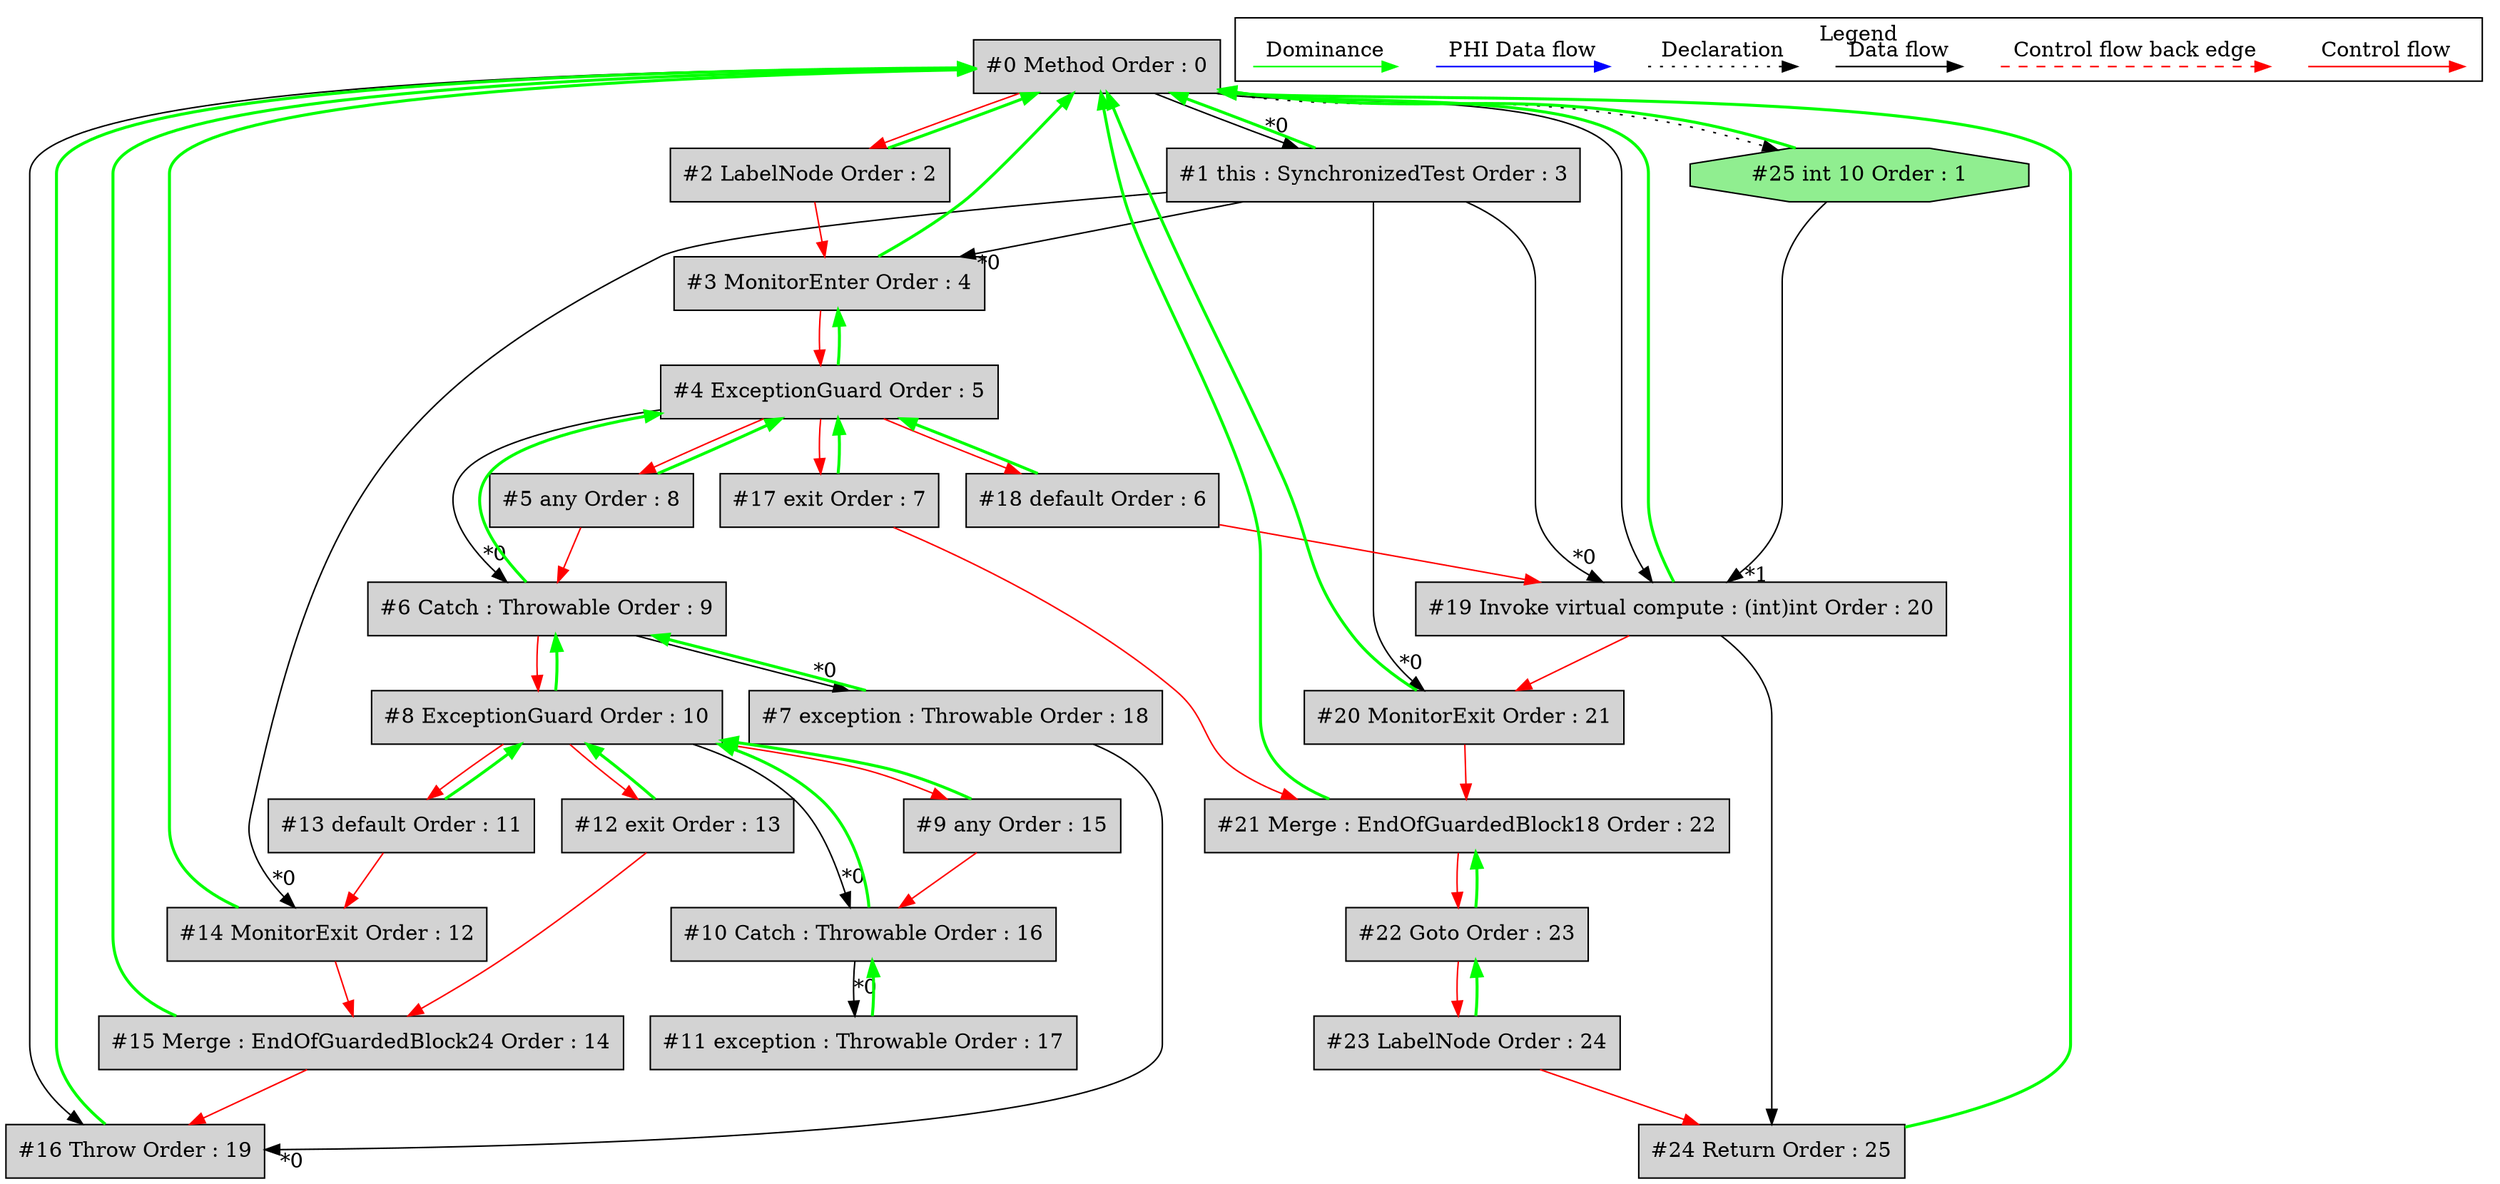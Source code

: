 digraph debugoutput {
 ordering="in";
 node0[label="#0 Method Order : 0",shape=box, fillcolor=lightgrey, style=filled];
 node1[label="#1 this : SynchronizedTest Order : 3",shape=box, fillcolor=lightgrey, style=filled];
 node1 -> node0[dir="forward" color="green" penwidth="2"];
 node0 -> node1[headlabel="*0", labeldistance=2];
 node2[label="#2 LabelNode Order : 2",shape=box, fillcolor=lightgrey, style=filled];
 node2 -> node0[dir="forward" color="green" penwidth="2"];
 node0 -> node2[labeldistance=2, color=red, fontcolor=red];
 node3[label="#3 MonitorEnter Order : 4",shape=box, fillcolor=lightgrey, style=filled];
 node3 -> node0[dir="forward" color="green" penwidth="2"];
 node1 -> node3[headlabel="*0", labeldistance=2];
 node2 -> node3[labeldistance=2, color=red, fontcolor=red];
 node4[label="#4 ExceptionGuard Order : 5",shape=box, fillcolor=lightgrey, style=filled];
 node4 -> node3[dir="forward" color="green" penwidth="2"];
 node3 -> node4[labeldistance=2, color=red, fontcolor=red];
 node5[label="#5 any Order : 8",shape=box, fillcolor=lightgrey, style=filled];
 node5 -> node4[dir="forward" color="green" penwidth="2"];
 node4 -> node5[labeldistance=2, color=red, fontcolor=red];
 node6[label="#6 Catch : Throwable Order : 9",shape=box, fillcolor=lightgrey, style=filled];
 node6 -> node4[dir="forward" color="green" penwidth="2"];
 node4 -> node6[headlabel="*0", labeldistance=2];
 node5 -> node6[labeldistance=2, color=red, fontcolor=red];
 node7[label="#7 exception : Throwable Order : 18",shape=box, fillcolor=lightgrey, style=filled];
 node7 -> node6[dir="forward" color="green" penwidth="2"];
 node6 -> node7[headlabel="*0", labeldistance=2];
 node8[label="#8 ExceptionGuard Order : 10",shape=box, fillcolor=lightgrey, style=filled];
 node8 -> node6[dir="forward" color="green" penwidth="2"];
 node6 -> node8[labeldistance=2, color=red, fontcolor=red];
 node9[label="#9 any Order : 15",shape=box, fillcolor=lightgrey, style=filled];
 node9 -> node8[dir="forward" color="green" penwidth="2"];
 node8 -> node9[labeldistance=2, color=red, fontcolor=red];
 node10[label="#10 Catch : Throwable Order : 16",shape=box, fillcolor=lightgrey, style=filled];
 node10 -> node8[dir="forward" color="green" penwidth="2"];
 node8 -> node10[headlabel="*0", labeldistance=2];
 node9 -> node10[labeldistance=2, color=red, fontcolor=red];
 node11[label="#11 exception : Throwable Order : 17",shape=box, fillcolor=lightgrey, style=filled];
 node11 -> node10[dir="forward" color="green" penwidth="2"];
 node10 -> node11[headlabel="*0", labeldistance=2];
 node12[label="#12 exit Order : 13",shape=box, fillcolor=lightgrey, style=filled];
 node12 -> node8[dir="forward" color="green" penwidth="2"];
 node8 -> node12[labeldistance=2, color=red, fontcolor=red];
 node13[label="#13 default Order : 11",shape=box, fillcolor=lightgrey, style=filled];
 node13 -> node8[dir="forward" color="green" penwidth="2"];
 node8 -> node13[labeldistance=2, color=red, fontcolor=red];
 node14[label="#14 MonitorExit Order : 12",shape=box, fillcolor=lightgrey, style=filled];
 node14 -> node0[dir="forward" color="green" penwidth="2"];
 node1 -> node14[headlabel="*0", labeldistance=2];
 node13 -> node14[labeldistance=2, color=red, fontcolor=red];
 node15[label="#15 Merge : EndOfGuardedBlock24 Order : 14",shape=box, fillcolor=lightgrey, style=filled];
 node15 -> node0[dir="forward" color="green" penwidth="2"];
 node14 -> node15[labeldistance=2, color=red, fontcolor=red];
 node12 -> node15[labeldistance=2, color=red, fontcolor=red];
 node16[label="#16 Throw Order : 19",shape=box, fillcolor=lightgrey, style=filled];
 node16 -> node0[dir="forward" color="green" penwidth="2"];
 node7 -> node16[headlabel="*0", labeldistance=2];
 node15 -> node16[labeldistance=2, color=red, fontcolor=red];
 node0 -> node16;
 node17[label="#17 exit Order : 7",shape=box, fillcolor=lightgrey, style=filled];
 node17 -> node4[dir="forward" color="green" penwidth="2"];
 node4 -> node17[labeldistance=2, color=red, fontcolor=red];
 node18[label="#18 default Order : 6",shape=box, fillcolor=lightgrey, style=filled];
 node18 -> node4[dir="forward" color="green" penwidth="2"];
 node4 -> node18[labeldistance=2, color=red, fontcolor=red];
 node19[label="#19 Invoke virtual compute : (int)int Order : 20",shape=box, fillcolor=lightgrey, style=filled];
 node19 -> node0[dir="forward" color="green" penwidth="2"];
 node1 -> node19[headlabel="*0", labeldistance=2];
 node25 -> node19[headlabel="*1", labeldistance=2];
 node18 -> node19[labeldistance=2, color=red, fontcolor=red];
 node0 -> node19;
 node20[label="#20 MonitorExit Order : 21",shape=box, fillcolor=lightgrey, style=filled];
 node20 -> node0[dir="forward" color="green" penwidth="2"];
 node1 -> node20[headlabel="*0", labeldistance=2];
 node19 -> node20[labeldistance=2, color=red, fontcolor=red];
 node21[label="#21 Merge : EndOfGuardedBlock18 Order : 22",shape=box, fillcolor=lightgrey, style=filled];
 node21 -> node0[dir="forward" color="green" penwidth="2"];
 node20 -> node21[labeldistance=2, color=red, fontcolor=red];
 node17 -> node21[labeldistance=2, color=red, fontcolor=red];
 node22[label="#22 Goto Order : 23",shape=box, fillcolor=lightgrey, style=filled];
 node22 -> node21[dir="forward" color="green" penwidth="2"];
 node21 -> node22[labeldistance=2, color=red, fontcolor=red];
 node23[label="#23 LabelNode Order : 24",shape=box, fillcolor=lightgrey, style=filled];
 node23 -> node22[dir="forward" color="green" penwidth="2"];
 node22 -> node23[labeldistance=2, color=red, fontcolor=red];
 node24[label="#24 Return Order : 25",shape=box, fillcolor=lightgrey, style=filled];
 node24 -> node0[dir="forward" color="green" penwidth="2"];
 node23 -> node24[labeldistance=2, color=red, fontcolor=red];
 node19 -> node24;
 node25[label="#25 int 10 Order : 1",shape=octagon, fillcolor=lightgreen, style=filled];
 node25 -> node0[dir="forward" color="green" penwidth="2"];
 node0 -> node25[style=dotted];
 subgraph cluster_000 {
  label = "Legend";
  node [shape=point]
  {
   rank=same;
   c0 [style = invis];
   c1 [style = invis];
   c2 [style = invis];
   c3 [style = invis];
   d0 [style = invis];
   d1 [style = invis];
   d2 [style = invis];
   d3 [style = invis];
   d4 [style = invis];
   d5 [style = invis];
   d6 [style = invis];
   d7 [style = invis];
  }
  c0 -> c1 [label="Control flow", style=solid, color=red]
  c2 -> c3 [label="Control flow back edge", style=dashed, color=red]
  d0 -> d1 [label="Data flow"]
  d2 -> d3 [label="Declaration", style=dotted]
  d4 -> d5 [label="PHI Data flow", color=blue]
  d6 -> d7 [label="Dominance", color=green]
 }

}
